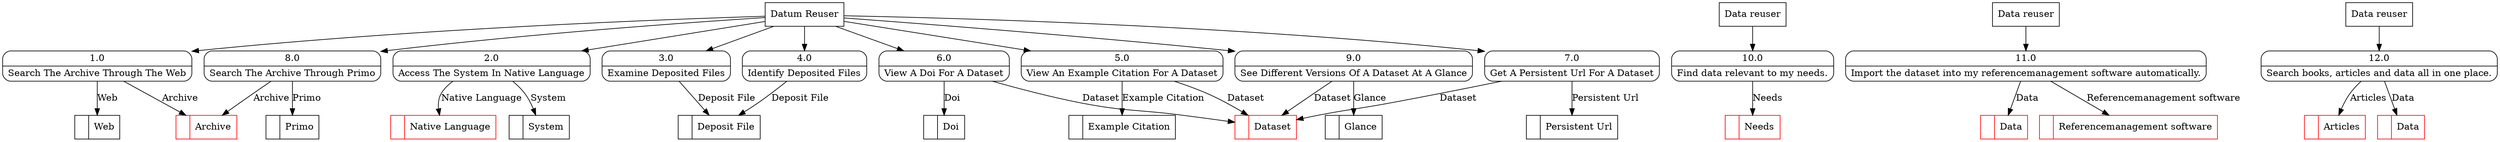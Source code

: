 digraph dfd2{ 
node[shape=record]
200 [label="<f0>  |<f1> Archive " color=red];
201 [label="<f0>  |<f1> Web " ];
202 [label="<f0>  |<f1> Native Language " color=red];
203 [label="<f0>  |<f1> System " ];
204 [label="<f0>  |<f1> Deposit File " ];
205 [label="<f0>  |<f1> Example Citation " ];
206 [label="<f0>  |<f1> Dataset " color=red];
207 [label="<f0>  |<f1> Doi " ];
208 [label="<f0>  |<f1> Persistent Url " ];
209 [label="<f0>  |<f1> Primo " ];
210 [label="<f0>  |<f1> Glance " ];
211 [label="Datum Reuser" shape=box];
212 [label="{<f0> 1.0|<f1> Search The Archive Through The Web }" shape=Mrecord];
213 [label="{<f0> 2.0|<f1> Access The System In Native Language }" shape=Mrecord];
214 [label="{<f0> 3.0|<f1> Examine Deposited Files }" shape=Mrecord];
215 [label="{<f0> 4.0|<f1> Identify Deposited Files }" shape=Mrecord];
216 [label="{<f0> 5.0|<f1> View An Example Citation For A Dataset }" shape=Mrecord];
217 [label="{<f0> 6.0|<f1> View A Doi For A Dataset }" shape=Mrecord];
218 [label="{<f0> 7.0|<f1> Get A Persistent Url For A Dataset }" shape=Mrecord];
219 [label="{<f0> 8.0|<f1> Search The Archive Through Primo }" shape=Mrecord];
220 [label="{<f0> 9.0|<f1> See Different Versions Of A Dataset At A Glance }" shape=Mrecord];
10 [label="{<f0> 10.0|<f1> Find data relevant to my needs. }" shape=Mrecord];
1000 [label="Data reuser" shape=box];
1000 -> 10
1002 [label="<f0>  |<f1> Needs " color=red];
10 -> 1002 [label="Needs"]
11 [label="{<f0> 11.0|<f1> Import the dataset into my referencemanagement software automatically. }" shape=Mrecord];
1004 [label="Data reuser" shape=box];
1004 -> 11
1006 [label="<f0>  |<f1> Data " color=red];
11 -> 1006 [label="Data"]
1008 [label="<f0>  |<f1> Referencemanagement software " color=red];
11 -> 1008 [label="Referencemanagement software"]
12 [label="{<f0> 12.0|<f1> Search books, articles and data all in one place. }" shape=Mrecord];
1010 [label="Data reuser" shape=box];
1010 -> 12
1012 [label="<f0>  |<f1> Articles " color=red];
12 -> 1012 [label="Articles"]
1014 [label="<f0>  |<f1> Data " color=red];
12 -> 1014 [label="Data"]
211 -> 212
211 -> 213
211 -> 214
211 -> 215
211 -> 216
211 -> 217
211 -> 218
211 -> 219
211 -> 220
212 -> 200 [label="Archive"]
212 -> 201 [label="Web"]
213 -> 203 [label="System"]
213 -> 202 [label="Native Language"]
214 -> 204 [label="Deposit File"]
215 -> 204 [label="Deposit File"]
216 -> 205 [label="Example Citation"]
216 -> 206 [label="Dataset"]
217 -> 207 [label="Doi"]
217 -> 206 [label="Dataset"]
218 -> 208 [label="Persistent Url"]
218 -> 206 [label="Dataset"]
219 -> 209 [label="Primo"]
219 -> 200 [label="Archive"]
220 -> 210 [label="Glance"]
220 -> 206 [label="Dataset"]
}